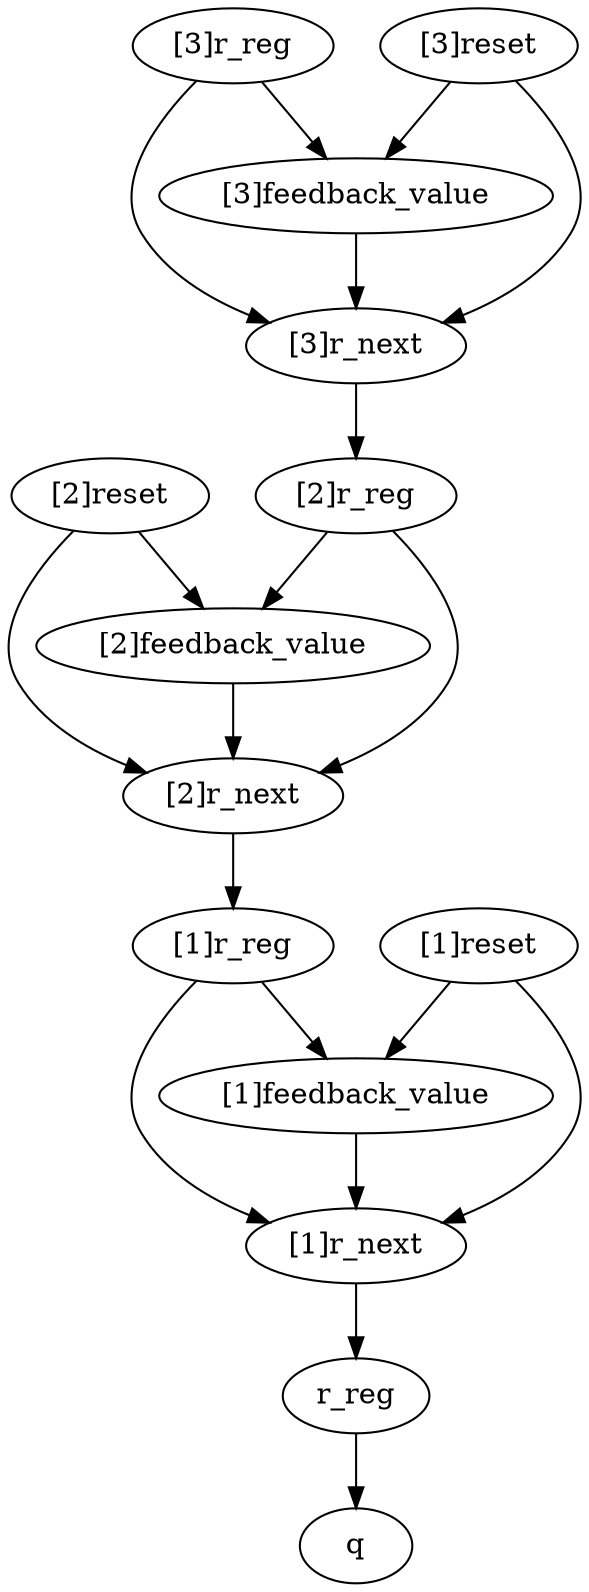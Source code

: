 strict digraph "" {
	"[2]reset"	[complexity=22,
		importance=1.72551722145,
		rank=0.0784326009748];
	"[2]feedback_value"	[complexity=18,
		importance=1.60965517832,
		rank=0.0894252876843];
	"[2]reset" -> "[2]feedback_value";
	"[2]r_next"	[complexity=14,
		importance=1.42206890727,
		rank=0.10157635052];
	"[2]reset" -> "[2]r_next";
	"[1]feedback_value"	[complexity=8,
		importance=0.884137956872,
		rank=0.110517244609];
	"[1]r_next"	[complexity=4,
		importance=0.696551685829,
		rank=0.174137921457];
	"[1]feedback_value" -> "[1]r_next";
	"[1]r_reg"	[complexity=12,
		importance=1.14068966952,
		rank=0.0950574724597];
	"[1]r_reg" -> "[1]feedback_value";
	"[1]r_reg" -> "[1]r_next";
	"[3]feedback_value"	[complexity=28,
		importance=2.33517239976,
		rank=0.0833990142773];
	"[3]r_next"	[complexity=24,
		importance=2.14758612872,
		rank=0.0894827553634];
	"[3]feedback_value" -> "[3]r_next";
	"[2]r_reg"	[complexity=22,
		importance=1.86620689096,
		rank=0.0848275859529];
	"[2]r_reg" -> "[2]feedback_value";
	"[2]r_reg" -> "[2]r_next";
	"[3]r_next" -> "[2]r_reg";
	"[2]feedback_value" -> "[2]r_next";
	"[3]r_reg"	[complexity=32,
		importance=2.59172411241,
		rank=0.0809913785128];
	"[3]r_reg" -> "[3]feedback_value";
	"[3]r_reg" -> "[3]r_next";
	q	[complexity=0,
		importance=0.158620735425,
		rank=0.0];
	r_reg	[complexity=2,
		importance=0.41517244807,
		rank=0.207586224035];
	"[1]r_next" -> r_reg;
	"[2]r_next" -> "[1]r_reg";
	r_reg -> q;
	"[1]reset"	[complexity=12,
		importance=1.0,
		rank=0.0833333333333];
	"[1]reset" -> "[1]feedback_value";
	"[1]reset" -> "[1]r_next";
	"[3]reset"	[complexity=32,
		importance=2.45103444289,
		rank=0.0765948263404];
	"[3]reset" -> "[3]feedback_value";
	"[3]reset" -> "[3]r_next";
}
